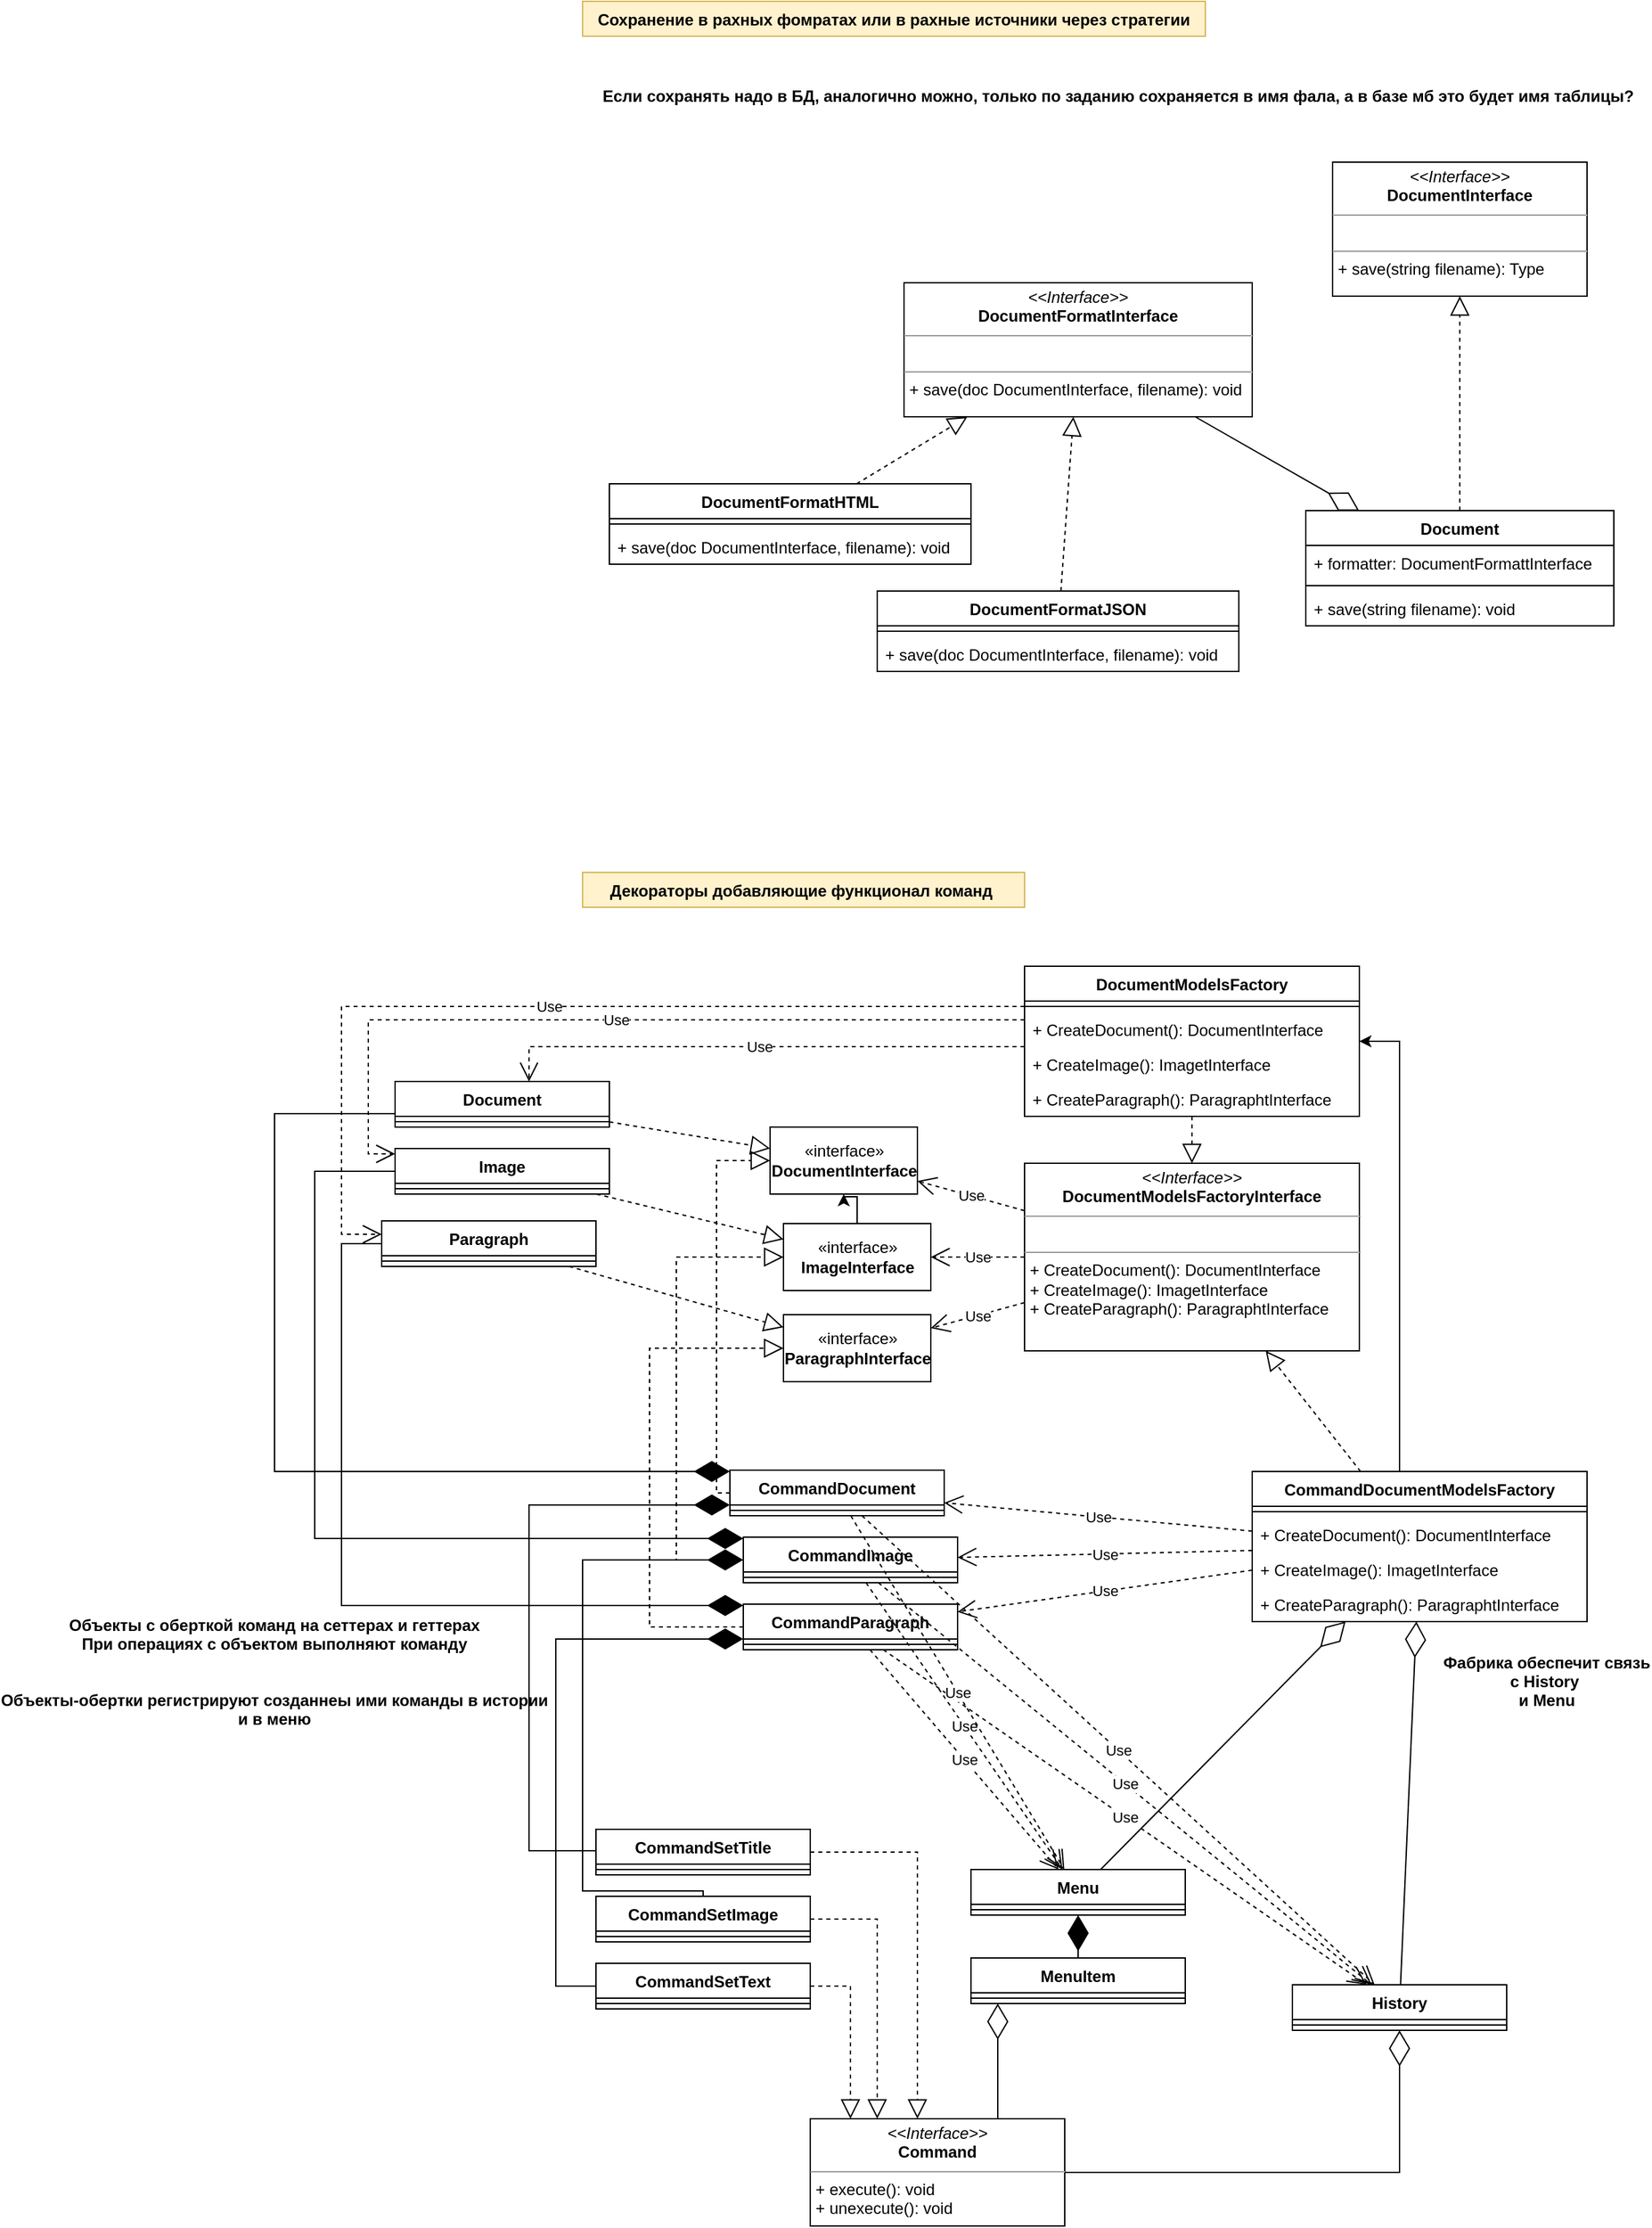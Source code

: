 <mxfile version="16.5.1" type="device"><diagram id="R9PoJc2wj7dkLljB4oai" name="Страница 1"><mxGraphModel dx="1952" dy="732" grid="1" gridSize="10" guides="1" tooltips="1" connect="1" arrows="1" fold="1" page="1" pageScale="1" pageWidth="827" pageHeight="1169" math="0" shadow="0"><root><mxCell id="0"/><mxCell id="1" parent="0"/><mxCell id="sxXUFVP2uivqQ1AIjl2Z-1" value="Document" style="swimlane;fontStyle=1;align=center;verticalAlign=top;childLayout=stackLayout;horizontal=1;startSize=26;horizontalStack=0;resizeParent=1;resizeParentMax=0;resizeLast=0;collapsible=1;marginBottom=0;" parent="1" vertex="1"><mxGeometry x="540" y="440" width="230" height="86" as="geometry"/></mxCell><mxCell id="sxXUFVP2uivqQ1AIjl2Z-2" value="+ formatter: DocumentFormattInterface" style="text;strokeColor=none;fillColor=none;align=left;verticalAlign=top;spacingLeft=4;spacingRight=4;overflow=hidden;rotatable=0;points=[[0,0.5],[1,0.5]];portConstraint=eastwest;" parent="sxXUFVP2uivqQ1AIjl2Z-1" vertex="1"><mxGeometry y="26" width="230" height="26" as="geometry"/></mxCell><mxCell id="sxXUFVP2uivqQ1AIjl2Z-3" value="" style="line;strokeWidth=1;fillColor=none;align=left;verticalAlign=middle;spacingTop=-1;spacingLeft=3;spacingRight=3;rotatable=0;labelPosition=right;points=[];portConstraint=eastwest;" parent="sxXUFVP2uivqQ1AIjl2Z-1" vertex="1"><mxGeometry y="52" width="230" height="8" as="geometry"/></mxCell><mxCell id="sxXUFVP2uivqQ1AIjl2Z-4" value="+ save(string filename): void" style="text;strokeColor=none;fillColor=none;align=left;verticalAlign=top;spacingLeft=4;spacingRight=4;overflow=hidden;rotatable=0;points=[[0,0.5],[1,0.5]];portConstraint=eastwest;" parent="sxXUFVP2uivqQ1AIjl2Z-1" vertex="1"><mxGeometry y="60" width="230" height="26" as="geometry"/></mxCell><mxCell id="sxXUFVP2uivqQ1AIjl2Z-5" value="&lt;p style=&quot;margin: 0px ; margin-top: 4px ; text-align: center&quot;&gt;&lt;i&gt;&amp;lt;&amp;lt;Interface&amp;gt;&amp;gt;&lt;/i&gt;&lt;br&gt;&lt;b&gt;DocumentInterface&lt;/b&gt;&lt;/p&gt;&lt;hr size=&quot;1&quot;&gt;&lt;p style=&quot;margin: 0px ; margin-left: 4px&quot;&gt;&lt;br&gt;&lt;/p&gt;&lt;hr size=&quot;1&quot;&gt;&lt;p style=&quot;margin: 0px ; margin-left: 4px&quot;&gt;+ save(string filename): Type&lt;br&gt;&lt;br&gt;&lt;/p&gt;" style="verticalAlign=top;align=left;overflow=fill;fontSize=12;fontFamily=Helvetica;html=1;" parent="1" vertex="1"><mxGeometry x="560" y="180" width="190" height="100" as="geometry"/></mxCell><mxCell id="sxXUFVP2uivqQ1AIjl2Z-6" value="&lt;p style=&quot;margin: 0px ; margin-top: 4px ; text-align: center&quot;&gt;&lt;i&gt;&amp;lt;&amp;lt;Interface&amp;gt;&amp;gt;&lt;/i&gt;&lt;br&gt;&lt;b&gt;DocumentFormatInterface&lt;/b&gt;&lt;/p&gt;&lt;hr size=&quot;1&quot;&gt;&lt;p style=&quot;margin: 0px ; margin-left: 4px&quot;&gt;&lt;br&gt;&lt;/p&gt;&lt;hr size=&quot;1&quot;&gt;&lt;p style=&quot;margin: 0px ; margin-left: 4px&quot;&gt;+ save(doc DocumentInterface, filename): void&lt;br&gt;&lt;br&gt;&lt;/p&gt;" style="verticalAlign=top;align=left;overflow=fill;fontSize=12;fontFamily=Helvetica;html=1;" parent="1" vertex="1"><mxGeometry x="240" y="270" width="260" height="100" as="geometry"/></mxCell><mxCell id="sxXUFVP2uivqQ1AIjl2Z-7" value="DocumentFormatHTML" style="swimlane;fontStyle=1;align=center;verticalAlign=top;childLayout=stackLayout;horizontal=1;startSize=26;horizontalStack=0;resizeParent=1;resizeParentMax=0;resizeLast=0;collapsible=1;marginBottom=0;" parent="1" vertex="1"><mxGeometry x="20" y="420" width="270" height="60" as="geometry"/></mxCell><mxCell id="sxXUFVP2uivqQ1AIjl2Z-9" value="" style="line;strokeWidth=1;fillColor=none;align=left;verticalAlign=middle;spacingTop=-1;spacingLeft=3;spacingRight=3;rotatable=0;labelPosition=right;points=[];portConstraint=eastwest;" parent="sxXUFVP2uivqQ1AIjl2Z-7" vertex="1"><mxGeometry y="26" width="270" height="8" as="geometry"/></mxCell><mxCell id="sxXUFVP2uivqQ1AIjl2Z-10" value="+ save(doc DocumentInterface, filename): void" style="text;strokeColor=none;fillColor=none;align=left;verticalAlign=top;spacingLeft=4;spacingRight=4;overflow=hidden;rotatable=0;points=[[0,0.5],[1,0.5]];portConstraint=eastwest;" parent="sxXUFVP2uivqQ1AIjl2Z-7" vertex="1"><mxGeometry y="34" width="270" height="26" as="geometry"/></mxCell><mxCell id="sxXUFVP2uivqQ1AIjl2Z-11" value="" style="endArrow=block;dashed=1;endFill=0;endSize=12;html=1;rounded=0;" parent="1" source="sxXUFVP2uivqQ1AIjl2Z-1" target="sxXUFVP2uivqQ1AIjl2Z-5" edge="1"><mxGeometry width="160" relative="1" as="geometry"><mxPoint x="330" y="450" as="sourcePoint"/><mxPoint x="490" y="450" as="targetPoint"/></mxGeometry></mxCell><mxCell id="sxXUFVP2uivqQ1AIjl2Z-12" value="" style="endArrow=block;dashed=1;endFill=0;endSize=12;html=1;rounded=0;" parent="1" source="sxXUFVP2uivqQ1AIjl2Z-7" target="sxXUFVP2uivqQ1AIjl2Z-6" edge="1"><mxGeometry width="160" relative="1" as="geometry"><mxPoint x="330" y="450" as="sourcePoint"/><mxPoint x="490" y="450" as="targetPoint"/></mxGeometry></mxCell><mxCell id="sxXUFVP2uivqQ1AIjl2Z-13" value="" style="endArrow=diamondThin;endFill=0;endSize=24;html=1;rounded=0;" parent="1" source="sxXUFVP2uivqQ1AIjl2Z-6" target="sxXUFVP2uivqQ1AIjl2Z-1" edge="1"><mxGeometry width="160" relative="1" as="geometry"><mxPoint x="330" y="450" as="sourcePoint"/><mxPoint x="490" y="450" as="targetPoint"/></mxGeometry></mxCell><mxCell id="sxXUFVP2uivqQ1AIjl2Z-14" value="DocumentFormatJSON" style="swimlane;fontStyle=1;align=center;verticalAlign=top;childLayout=stackLayout;horizontal=1;startSize=26;horizontalStack=0;resizeParent=1;resizeParentMax=0;resizeLast=0;collapsible=1;marginBottom=0;" parent="1" vertex="1"><mxGeometry x="220" y="500" width="270" height="60" as="geometry"/></mxCell><mxCell id="sxXUFVP2uivqQ1AIjl2Z-15" value="" style="line;strokeWidth=1;fillColor=none;align=left;verticalAlign=middle;spacingTop=-1;spacingLeft=3;spacingRight=3;rotatable=0;labelPosition=right;points=[];portConstraint=eastwest;" parent="sxXUFVP2uivqQ1AIjl2Z-14" vertex="1"><mxGeometry y="26" width="270" height="8" as="geometry"/></mxCell><mxCell id="sxXUFVP2uivqQ1AIjl2Z-16" value="+ save(doc DocumentInterface, filename): void" style="text;strokeColor=none;fillColor=none;align=left;verticalAlign=top;spacingLeft=4;spacingRight=4;overflow=hidden;rotatable=0;points=[[0,0.5],[1,0.5]];portConstraint=eastwest;" parent="sxXUFVP2uivqQ1AIjl2Z-14" vertex="1"><mxGeometry y="34" width="270" height="26" as="geometry"/></mxCell><mxCell id="sxXUFVP2uivqQ1AIjl2Z-23" value="" style="endArrow=block;dashed=1;endFill=0;endSize=12;html=1;rounded=0;" parent="1" source="sxXUFVP2uivqQ1AIjl2Z-14" target="sxXUFVP2uivqQ1AIjl2Z-6" edge="1"><mxGeometry width="160" relative="1" as="geometry"><mxPoint x="160" y="350" as="sourcePoint"/><mxPoint x="160" y="290" as="targetPoint"/></mxGeometry></mxCell><mxCell id="sxXUFVP2uivqQ1AIjl2Z-24" value="&#10;Если сохранять надо в БД, аналогично можно, только по заданию сохраняется в имя фала, а в базе мб это будет имя таблицы?" style="text;align=center;fontStyle=1;verticalAlign=middle;spacingLeft=3;spacingRight=3;strokeColor=none;rotatable=0;points=[[0,0.5],[1,0.5]];portConstraint=eastwest;" parent="1" vertex="1"><mxGeometry x="360" y="110" width="80" height="26" as="geometry"/></mxCell><mxCell id="sxXUFVP2uivqQ1AIjl2Z-25" value="Декораторы добавляющие функционал команд " style="text;align=center;fontStyle=1;verticalAlign=middle;spacingLeft=3;spacingRight=3;strokeColor=#d6b656;rotatable=0;points=[[0,0.5],[1,0.5]];portConstraint=eastwest;fillColor=#fff2cc;" parent="1" vertex="1"><mxGeometry y="710" width="330" height="26" as="geometry"/></mxCell><mxCell id="sxXUFVP2uivqQ1AIjl2Z-26" value="DocumentModelsFactory" style="swimlane;fontStyle=1;align=center;verticalAlign=top;childLayout=stackLayout;horizontal=1;startSize=26;horizontalStack=0;resizeParent=1;resizeParentMax=0;resizeLast=0;collapsible=1;marginBottom=0;" parent="1" vertex="1"><mxGeometry x="330" y="780" width="250" height="112" as="geometry"/></mxCell><mxCell id="sxXUFVP2uivqQ1AIjl2Z-28" value="" style="line;strokeWidth=1;fillColor=none;align=left;verticalAlign=middle;spacingTop=-1;spacingLeft=3;spacingRight=3;rotatable=0;labelPosition=right;points=[];portConstraint=eastwest;" parent="sxXUFVP2uivqQ1AIjl2Z-26" vertex="1"><mxGeometry y="26" width="250" height="8" as="geometry"/></mxCell><mxCell id="sxXUFVP2uivqQ1AIjl2Z-29" value="+ CreateDocument(): DocumentInterface" style="text;strokeColor=none;fillColor=none;align=left;verticalAlign=top;spacingLeft=4;spacingRight=4;overflow=hidden;rotatable=0;points=[[0,0.5],[1,0.5]];portConstraint=eastwest;" parent="sxXUFVP2uivqQ1AIjl2Z-26" vertex="1"><mxGeometry y="34" width="250" height="26" as="geometry"/></mxCell><mxCell id="sxXUFVP2uivqQ1AIjl2Z-30" value="+ CreateImage(): ImagetInterface" style="text;strokeColor=none;fillColor=none;align=left;verticalAlign=top;spacingLeft=4;spacingRight=4;overflow=hidden;rotatable=0;points=[[0,0.5],[1,0.5]];portConstraint=eastwest;" parent="sxXUFVP2uivqQ1AIjl2Z-26" vertex="1"><mxGeometry y="60" width="250" height="26" as="geometry"/></mxCell><mxCell id="sxXUFVP2uivqQ1AIjl2Z-31" value="+ CreateParagraph(): ParagraphtInterface" style="text;strokeColor=none;fillColor=none;align=left;verticalAlign=top;spacingLeft=4;spacingRight=4;overflow=hidden;rotatable=0;points=[[0,0.5],[1,0.5]];portConstraint=eastwest;" parent="sxXUFVP2uivqQ1AIjl2Z-26" vertex="1"><mxGeometry y="86" width="250" height="26" as="geometry"/></mxCell><mxCell id="sxXUFVP2uivqQ1AIjl2Z-32" value="«interface»&lt;br&gt;&lt;b&gt;DocumentInterface&lt;/b&gt;" style="html=1;" parent="1" vertex="1"><mxGeometry x="140" y="900" width="110" height="50" as="geometry"/></mxCell><mxCell id="hcjFdNV4UyZcPyyLF2f_-65" value="" style="edgeStyle=orthogonalEdgeStyle;rounded=0;orthogonalLoop=1;jettySize=auto;html=1;" edge="1" parent="1" source="sxXUFVP2uivqQ1AIjl2Z-33" target="sxXUFVP2uivqQ1AIjl2Z-32"><mxGeometry relative="1" as="geometry"/></mxCell><mxCell id="sxXUFVP2uivqQ1AIjl2Z-33" value="«interface»&lt;br&gt;&lt;b&gt;ImageInterface&lt;/b&gt;" style="html=1;" parent="1" vertex="1"><mxGeometry x="150" y="972" width="110" height="50" as="geometry"/></mxCell><mxCell id="sxXUFVP2uivqQ1AIjl2Z-34" value="«interface»&lt;br&gt;&lt;b&gt;ParagraphInterface&lt;/b&gt;" style="html=1;" parent="1" vertex="1"><mxGeometry x="150" y="1040" width="110" height="50" as="geometry"/></mxCell><mxCell id="sxXUFVP2uivqQ1AIjl2Z-38" value="&lt;p style=&quot;margin: 0px ; margin-top: 4px ; text-align: center&quot;&gt;&lt;i&gt;&amp;lt;&amp;lt;Interface&amp;gt;&amp;gt;&lt;/i&gt;&lt;br&gt;&lt;span style=&quot;font-weight: 700&quot;&gt;DocumentModelsFactoryInterface&lt;/span&gt;&lt;br&gt;&lt;/p&gt;&lt;hr size=&quot;1&quot;&gt;&lt;p style=&quot;margin: 0px ; margin-left: 4px&quot;&gt;&lt;br&gt;&lt;/p&gt;&lt;hr size=&quot;1&quot;&gt;&lt;p style=&quot;margin: 0px ; margin-left: 4px&quot;&gt;+ CreateDocument(): DocumentInterface&lt;br&gt;+ CreateImage(): ImagetInterface&lt;br&gt;+ CreateParagraph(): ParagraphtInterface&lt;br&gt;&lt;/p&gt;" style="verticalAlign=top;align=left;overflow=fill;fontSize=12;fontFamily=Helvetica;html=1;" parent="1" vertex="1"><mxGeometry x="330" y="927" width="250" height="140" as="geometry"/></mxCell><mxCell id="sxXUFVP2uivqQ1AIjl2Z-76" style="edgeStyle=orthogonalEdgeStyle;rounded=0;orthogonalLoop=1;jettySize=auto;html=1;" parent="1" source="sxXUFVP2uivqQ1AIjl2Z-39" target="sxXUFVP2uivqQ1AIjl2Z-26" edge="1"><mxGeometry relative="1" as="geometry"><Array as="points"><mxPoint x="610" y="1187"/><mxPoint x="610" y="836"/></Array></mxGeometry></mxCell><mxCell id="sxXUFVP2uivqQ1AIjl2Z-39" value="CommandDocumentModelsFactory" style="swimlane;fontStyle=1;align=center;verticalAlign=top;childLayout=stackLayout;horizontal=1;startSize=26;horizontalStack=0;resizeParent=1;resizeParentMax=0;resizeLast=0;collapsible=1;marginBottom=0;" parent="1" vertex="1"><mxGeometry x="500" y="1157" width="250" height="112" as="geometry"/></mxCell><mxCell id="sxXUFVP2uivqQ1AIjl2Z-40" value="" style="line;strokeWidth=1;fillColor=none;align=left;verticalAlign=middle;spacingTop=-1;spacingLeft=3;spacingRight=3;rotatable=0;labelPosition=right;points=[];portConstraint=eastwest;" parent="sxXUFVP2uivqQ1AIjl2Z-39" vertex="1"><mxGeometry y="26" width="250" height="8" as="geometry"/></mxCell><mxCell id="sxXUFVP2uivqQ1AIjl2Z-41" value="+ CreateDocument(): DocumentInterface" style="text;strokeColor=none;fillColor=none;align=left;verticalAlign=top;spacingLeft=4;spacingRight=4;overflow=hidden;rotatable=0;points=[[0,0.5],[1,0.5]];portConstraint=eastwest;" parent="sxXUFVP2uivqQ1AIjl2Z-39" vertex="1"><mxGeometry y="34" width="250" height="26" as="geometry"/></mxCell><mxCell id="sxXUFVP2uivqQ1AIjl2Z-42" value="+ CreateImage(): ImagetInterface" style="text;strokeColor=none;fillColor=none;align=left;verticalAlign=top;spacingLeft=4;spacingRight=4;overflow=hidden;rotatable=0;points=[[0,0.5],[1,0.5]];portConstraint=eastwest;" parent="sxXUFVP2uivqQ1AIjl2Z-39" vertex="1"><mxGeometry y="60" width="250" height="26" as="geometry"/></mxCell><mxCell id="sxXUFVP2uivqQ1AIjl2Z-43" value="+ CreateParagraph(): ParagraphtInterface" style="text;strokeColor=none;fillColor=none;align=left;verticalAlign=top;spacingLeft=4;spacingRight=4;overflow=hidden;rotatable=0;points=[[0,0.5],[1,0.5]];portConstraint=eastwest;" parent="sxXUFVP2uivqQ1AIjl2Z-39" vertex="1"><mxGeometry y="86" width="250" height="26" as="geometry"/></mxCell><mxCell id="sxXUFVP2uivqQ1AIjl2Z-44" value="" style="endArrow=block;dashed=1;endFill=0;endSize=12;html=1;rounded=0;" parent="1" source="sxXUFVP2uivqQ1AIjl2Z-26" target="sxXUFVP2uivqQ1AIjl2Z-38" edge="1"><mxGeometry width="160" relative="1" as="geometry"><mxPoint x="470" y="900" as="sourcePoint"/><mxPoint x="630" y="900" as="targetPoint"/></mxGeometry></mxCell><mxCell id="sxXUFVP2uivqQ1AIjl2Z-45" value="" style="endArrow=block;dashed=1;endFill=0;endSize=12;html=1;rounded=0;" parent="1" source="sxXUFVP2uivqQ1AIjl2Z-39" target="sxXUFVP2uivqQ1AIjl2Z-38" edge="1"><mxGeometry width="160" relative="1" as="geometry"><mxPoint x="660" y="999.078" as="sourcePoint"/><mxPoint x="590" y="1001.922" as="targetPoint"/></mxGeometry></mxCell><mxCell id="sxXUFVP2uivqQ1AIjl2Z-49" value="Document" style="swimlane;fontStyle=1;align=center;verticalAlign=top;childLayout=stackLayout;horizontal=1;startSize=26;horizontalStack=0;resizeParent=1;resizeParentMax=0;resizeLast=0;collapsible=1;marginBottom=0;" parent="1" vertex="1"><mxGeometry x="-140" y="866" width="160" height="34" as="geometry"/></mxCell><mxCell id="sxXUFVP2uivqQ1AIjl2Z-51" value="" style="line;strokeWidth=1;fillColor=none;align=left;verticalAlign=middle;spacingTop=-1;spacingLeft=3;spacingRight=3;rotatable=0;labelPosition=right;points=[];portConstraint=eastwest;" parent="sxXUFVP2uivqQ1AIjl2Z-49" vertex="1"><mxGeometry y="26" width="160" height="8" as="geometry"/></mxCell><mxCell id="sxXUFVP2uivqQ1AIjl2Z-53" value="Image" style="swimlane;fontStyle=1;align=center;verticalAlign=top;childLayout=stackLayout;horizontal=1;startSize=26;horizontalStack=0;resizeParent=1;resizeParentMax=0;resizeLast=0;collapsible=1;marginBottom=0;" parent="1" vertex="1"><mxGeometry x="-140" y="916" width="160" height="34" as="geometry"/></mxCell><mxCell id="sxXUFVP2uivqQ1AIjl2Z-54" value="" style="line;strokeWidth=1;fillColor=none;align=left;verticalAlign=middle;spacingTop=-1;spacingLeft=3;spacingRight=3;rotatable=0;labelPosition=right;points=[];portConstraint=eastwest;" parent="sxXUFVP2uivqQ1AIjl2Z-53" vertex="1"><mxGeometry y="26" width="160" height="8" as="geometry"/></mxCell><mxCell id="sxXUFVP2uivqQ1AIjl2Z-57" value="" style="endArrow=block;dashed=1;endFill=0;endSize=12;html=1;rounded=0;" parent="1" source="sxXUFVP2uivqQ1AIjl2Z-49" target="sxXUFVP2uivqQ1AIjl2Z-32" edge="1"><mxGeometry width="160" relative="1" as="geometry"><mxPoint x="465" y="1140" as="sourcePoint"/><mxPoint x="465" y="1077" as="targetPoint"/></mxGeometry></mxCell><mxCell id="sxXUFVP2uivqQ1AIjl2Z-59" value="" style="endArrow=block;dashed=1;endFill=0;endSize=12;html=1;rounded=0;" parent="1" source="sxXUFVP2uivqQ1AIjl2Z-53" target="sxXUFVP2uivqQ1AIjl2Z-33" edge="1"><mxGeometry width="160" relative="1" as="geometry"><mxPoint x="100" y="935" as="sourcePoint"/><mxPoint x="150" y="935" as="targetPoint"/></mxGeometry></mxCell><mxCell id="sxXUFVP2uivqQ1AIjl2Z-60" value="" style="endArrow=block;dashed=1;endFill=0;endSize=12;html=1;rounded=0;" parent="1" source="sxXUFVP2uivqQ1AIjl2Z-55" target="sxXUFVP2uivqQ1AIjl2Z-34" edge="1"><mxGeometry width="160" relative="1" as="geometry"><mxPoint x="90" y="1007" as="sourcePoint"/><mxPoint x="150" y="1007" as="targetPoint"/></mxGeometry></mxCell><mxCell id="sxXUFVP2uivqQ1AIjl2Z-64" value="CommandDocument" style="swimlane;fontStyle=1;align=center;verticalAlign=top;childLayout=stackLayout;horizontal=1;startSize=26;horizontalStack=0;resizeParent=1;resizeParentMax=0;resizeLast=0;collapsible=1;marginBottom=0;" parent="1" vertex="1"><mxGeometry x="110" y="1156" width="160" height="34" as="geometry"/></mxCell><mxCell id="sxXUFVP2uivqQ1AIjl2Z-65" value="" style="line;strokeWidth=1;fillColor=none;align=left;verticalAlign=middle;spacingTop=-1;spacingLeft=3;spacingRight=3;rotatable=0;labelPosition=right;points=[];portConstraint=eastwest;" parent="sxXUFVP2uivqQ1AIjl2Z-64" vertex="1"><mxGeometry y="26" width="160" height="8" as="geometry"/></mxCell><mxCell id="sxXUFVP2uivqQ1AIjl2Z-66" value="CommandImage" style="swimlane;fontStyle=1;align=center;verticalAlign=top;childLayout=stackLayout;horizontal=1;startSize=26;horizontalStack=0;resizeParent=1;resizeParentMax=0;resizeLast=0;collapsible=1;marginBottom=0;" parent="1" vertex="1"><mxGeometry x="120" y="1206" width="160" height="34" as="geometry"/></mxCell><mxCell id="sxXUFVP2uivqQ1AIjl2Z-67" value="" style="line;strokeWidth=1;fillColor=none;align=left;verticalAlign=middle;spacingTop=-1;spacingLeft=3;spacingRight=3;rotatable=0;labelPosition=right;points=[];portConstraint=eastwest;" parent="sxXUFVP2uivqQ1AIjl2Z-66" vertex="1"><mxGeometry y="26" width="160" height="8" as="geometry"/></mxCell><mxCell id="sxXUFVP2uivqQ1AIjl2Z-68" value="CommandParagraph" style="swimlane;fontStyle=1;align=center;verticalAlign=top;childLayout=stackLayout;horizontal=1;startSize=26;horizontalStack=0;resizeParent=1;resizeParentMax=0;resizeLast=0;collapsible=1;marginBottom=0;" parent="1" vertex="1"><mxGeometry x="120" y="1256" width="160" height="34" as="geometry"/></mxCell><mxCell id="sxXUFVP2uivqQ1AIjl2Z-69" value="" style="line;strokeWidth=1;fillColor=none;align=left;verticalAlign=middle;spacingTop=-1;spacingLeft=3;spacingRight=3;rotatable=0;labelPosition=right;points=[];portConstraint=eastwest;" parent="sxXUFVP2uivqQ1AIjl2Z-68" vertex="1"><mxGeometry y="26" width="160" height="8" as="geometry"/></mxCell><mxCell id="sxXUFVP2uivqQ1AIjl2Z-70" value="" style="endArrow=block;dashed=1;endFill=0;endSize=12;html=1;rounded=0;edgeStyle=orthogonalEdgeStyle;" parent="1" source="sxXUFVP2uivqQ1AIjl2Z-64" target="sxXUFVP2uivqQ1AIjl2Z-32" edge="1"><mxGeometry width="160" relative="1" as="geometry"><mxPoint x="90" y="935" as="sourcePoint"/><mxPoint x="150" y="935" as="targetPoint"/><Array as="points"><mxPoint x="100" y="1173"/><mxPoint x="100" y="925"/></Array></mxGeometry></mxCell><mxCell id="sxXUFVP2uivqQ1AIjl2Z-71" value="" style="endArrow=block;dashed=1;endFill=0;endSize=12;html=1;rounded=0;edgeStyle=orthogonalEdgeStyle;" parent="1" source="sxXUFVP2uivqQ1AIjl2Z-66" target="sxXUFVP2uivqQ1AIjl2Z-33" edge="1"><mxGeometry width="160" relative="1" as="geometry"><mxPoint x="25.637" y="1130" as="sourcePoint"/><mxPoint x="182.005" y="960" as="targetPoint"/><Array as="points"><mxPoint x="70" y="1223"/><mxPoint x="70" y="997"/></Array></mxGeometry></mxCell><mxCell id="sxXUFVP2uivqQ1AIjl2Z-72" value="" style="endArrow=block;dashed=1;endFill=0;endSize=12;html=1;rounded=0;edgeStyle=orthogonalEdgeStyle;" parent="1" source="sxXUFVP2uivqQ1AIjl2Z-68" target="sxXUFVP2uivqQ1AIjl2Z-34" edge="1"><mxGeometry width="160" relative="1" as="geometry"><mxPoint x="35.637" y="1140" as="sourcePoint"/><mxPoint x="192.005" y="970" as="targetPoint"/><Array as="points"><mxPoint x="50" y="1273"/><mxPoint x="50" y="1065"/></Array></mxGeometry></mxCell><mxCell id="sxXUFVP2uivqQ1AIjl2Z-77" value="Объекты с оберткой команд на сеттерах и геттерах&#10;При операциях с объектом выполняют команду&#10;&#10;&#10;Объекты-обертки регистрируют созданнеы ими команды в истории &#10;и в меню&#10;" style="text;align=center;fontStyle=1;verticalAlign=middle;spacingLeft=3;spacingRight=3;strokeColor=none;rotatable=0;points=[[0,0.5],[1,0.5]];portConstraint=eastwest;" parent="1" vertex="1"><mxGeometry x="-270" y="1300" width="80" height="26" as="geometry"/></mxCell><mxCell id="hcjFdNV4UyZcPyyLF2f_-1" value="" style="endArrow=diamondThin;endFill=1;endSize=24;html=1;rounded=0;edgeStyle=orthogonalEdgeStyle;" edge="1" parent="1" source="sxXUFVP2uivqQ1AIjl2Z-55" target="sxXUFVP2uivqQ1AIjl2Z-68"><mxGeometry width="160" relative="1" as="geometry"><mxPoint x="130" y="1100" as="sourcePoint"/><mxPoint x="290" y="1100" as="targetPoint"/><Array as="points"><mxPoint x="-180" y="987"/><mxPoint x="-180" y="1257"/></Array></mxGeometry></mxCell><mxCell id="hcjFdNV4UyZcPyyLF2f_-2" value="" style="endArrow=diamondThin;endFill=1;endSize=24;html=1;rounded=0;edgeStyle=orthogonalEdgeStyle;" edge="1" parent="1" source="sxXUFVP2uivqQ1AIjl2Z-53" target="sxXUFVP2uivqQ1AIjl2Z-66"><mxGeometry width="160" relative="1" as="geometry"><mxPoint x="-110.0" y="1067" as="sourcePoint"/><mxPoint x="-70.0" y="1247.0" as="targetPoint"/><Array as="points"><mxPoint x="-200" y="933"/><mxPoint x="-200" y="1207"/></Array></mxGeometry></mxCell><mxCell id="hcjFdNV4UyZcPyyLF2f_-3" value="" style="endArrow=diamondThin;endFill=1;endSize=24;html=1;rounded=0;edgeStyle=orthogonalEdgeStyle;" edge="1" parent="1" source="sxXUFVP2uivqQ1AIjl2Z-49" target="sxXUFVP2uivqQ1AIjl2Z-64"><mxGeometry width="160" relative="1" as="geometry"><mxPoint x="-110.0" y="1080.0" as="sourcePoint"/><mxPoint x="-70.0" y="1247.0" as="targetPoint"/><Array as="points"><mxPoint x="-230" y="890"/><mxPoint x="-230" y="1157"/></Array></mxGeometry></mxCell><mxCell id="hcjFdNV4UyZcPyyLF2f_-4" value="History" style="swimlane;fontStyle=1;align=center;verticalAlign=top;childLayout=stackLayout;horizontal=1;startSize=26;horizontalStack=0;resizeParent=1;resizeParentMax=0;resizeLast=0;collapsible=1;marginBottom=0;" vertex="1" parent="1"><mxGeometry x="530" y="1540" width="160" height="34" as="geometry"/></mxCell><mxCell id="hcjFdNV4UyZcPyyLF2f_-6" value="" style="line;strokeWidth=1;fillColor=none;align=left;verticalAlign=middle;spacingTop=-1;spacingLeft=3;spacingRight=3;rotatable=0;labelPosition=right;points=[];portConstraint=eastwest;" vertex="1" parent="hcjFdNV4UyZcPyyLF2f_-4"><mxGeometry y="26" width="160" height="8" as="geometry"/></mxCell><mxCell id="hcjFdNV4UyZcPyyLF2f_-9" value="Фабрика обеспечит связь &#10;с History &#10;и Menu" style="text;align=center;fontStyle=1;verticalAlign=middle;spacingLeft=3;spacingRight=3;strokeColor=none;rotatable=0;points=[[0,0.5],[1,0.5]];portConstraint=eastwest;" vertex="1" parent="1"><mxGeometry x="680" y="1300" width="80" height="26" as="geometry"/></mxCell><mxCell id="hcjFdNV4UyZcPyyLF2f_-10" value="Menu" style="swimlane;fontStyle=1;align=center;verticalAlign=top;childLayout=stackLayout;horizontal=1;startSize=26;horizontalStack=0;resizeParent=1;resizeParentMax=0;resizeLast=0;collapsible=1;marginBottom=0;" vertex="1" parent="1"><mxGeometry x="290" y="1454" width="160" height="34" as="geometry"/></mxCell><mxCell id="hcjFdNV4UyZcPyyLF2f_-11" value="" style="line;strokeWidth=1;fillColor=none;align=left;verticalAlign=middle;spacingTop=-1;spacingLeft=3;spacingRight=3;rotatable=0;labelPosition=right;points=[];portConstraint=eastwest;" vertex="1" parent="hcjFdNV4UyZcPyyLF2f_-10"><mxGeometry y="26" width="160" height="8" as="geometry"/></mxCell><mxCell id="hcjFdNV4UyZcPyyLF2f_-16" value="CommandSetImage" style="swimlane;fontStyle=1;align=center;verticalAlign=top;childLayout=stackLayout;horizontal=1;startSize=26;horizontalStack=0;resizeParent=1;resizeParentMax=0;resizeLast=0;collapsible=1;marginBottom=0;" vertex="1" parent="1"><mxGeometry x="10" y="1474" width="160" height="34" as="geometry"/></mxCell><mxCell id="hcjFdNV4UyZcPyyLF2f_-18" value="" style="line;strokeWidth=1;fillColor=none;align=left;verticalAlign=middle;spacingTop=-1;spacingLeft=3;spacingRight=3;rotatable=0;labelPosition=right;points=[];portConstraint=eastwest;" vertex="1" parent="hcjFdNV4UyZcPyyLF2f_-16"><mxGeometry y="26" width="160" height="8" as="geometry"/></mxCell><mxCell id="hcjFdNV4UyZcPyyLF2f_-20" value="" style="endArrow=block;dashed=1;endFill=0;endSize=12;html=1;rounded=0;edgeStyle=orthogonalEdgeStyle;" edge="1" parent="1" source="hcjFdNV4UyZcPyyLF2f_-16" target="hcjFdNV4UyZcPyyLF2f_-21"><mxGeometry width="160" relative="1" as="geometry"><mxPoint x="29.273" y="1230.0" as="sourcePoint"/><mxPoint x="2.119" y="1540" as="targetPoint"/><Array as="points"><mxPoint x="220" y="1491"/></Array></mxGeometry></mxCell><mxCell id="hcjFdNV4UyZcPyyLF2f_-21" value="&lt;p style=&quot;margin: 0px ; margin-top: 4px ; text-align: center&quot;&gt;&lt;i&gt;&amp;lt;&amp;lt;Interface&amp;gt;&amp;gt;&lt;/i&gt;&lt;br&gt;&lt;b&gt;Command&lt;/b&gt;&lt;/p&gt;&lt;hr size=&quot;1&quot;&gt;&lt;p style=&quot;margin: 0px ; margin-left: 4px&quot;&gt;&lt;/p&gt;&lt;p style=&quot;margin: 0px ; margin-left: 4px&quot;&gt;+ execute(): void&lt;br&gt;+ unexecute(): void&lt;/p&gt;" style="verticalAlign=top;align=left;overflow=fill;fontSize=12;fontFamily=Helvetica;html=1;" vertex="1" parent="1"><mxGeometry x="170" y="1640" width="190" height="80" as="geometry"/></mxCell><mxCell id="hcjFdNV4UyZcPyyLF2f_-22" value="" style="endArrow=diamondThin;endFill=0;endSize=24;html=1;rounded=0;edgeStyle=orthogonalEdgeStyle;" edge="1" parent="1" source="hcjFdNV4UyZcPyyLF2f_-21" target="hcjFdNV4UyZcPyyLF2f_-4"><mxGeometry width="160" relative="1" as="geometry"><mxPoint x="120" y="1310" as="sourcePoint"/><mxPoint x="280" y="1310" as="targetPoint"/></mxGeometry></mxCell><mxCell id="hcjFdNV4UyZcPyyLF2f_-23" value="MenuItem" style="swimlane;fontStyle=1;align=center;verticalAlign=top;childLayout=stackLayout;horizontal=1;startSize=26;horizontalStack=0;resizeParent=1;resizeParentMax=0;resizeLast=0;collapsible=1;marginBottom=0;" vertex="1" parent="1"><mxGeometry x="290" y="1520" width="160" height="34" as="geometry"/></mxCell><mxCell id="hcjFdNV4UyZcPyyLF2f_-24" value="" style="line;strokeWidth=1;fillColor=none;align=left;verticalAlign=middle;spacingTop=-1;spacingLeft=3;spacingRight=3;rotatable=0;labelPosition=right;points=[];portConstraint=eastwest;" vertex="1" parent="hcjFdNV4UyZcPyyLF2f_-23"><mxGeometry y="26" width="160" height="8" as="geometry"/></mxCell><mxCell id="hcjFdNV4UyZcPyyLF2f_-26" value="" style="endArrow=diamondThin;endFill=1;endSize=24;html=1;rounded=0;" edge="1" parent="1" source="hcjFdNV4UyZcPyyLF2f_-23" target="hcjFdNV4UyZcPyyLF2f_-10"><mxGeometry width="160" relative="1" as="geometry"><mxPoint x="330" y="1340" as="sourcePoint"/><mxPoint x="490" y="1340" as="targetPoint"/></mxGeometry></mxCell><mxCell id="hcjFdNV4UyZcPyyLF2f_-27" value="CommandSetTitle" style="swimlane;fontStyle=1;align=center;verticalAlign=top;childLayout=stackLayout;horizontal=1;startSize=26;horizontalStack=0;resizeParent=1;resizeParentMax=0;resizeLast=0;collapsible=1;marginBottom=0;" vertex="1" parent="1"><mxGeometry x="10" y="1424" width="160" height="34" as="geometry"/></mxCell><mxCell id="hcjFdNV4UyZcPyyLF2f_-28" value="" style="line;strokeWidth=1;fillColor=none;align=left;verticalAlign=middle;spacingTop=-1;spacingLeft=3;spacingRight=3;rotatable=0;labelPosition=right;points=[];portConstraint=eastwest;" vertex="1" parent="hcjFdNV4UyZcPyyLF2f_-27"><mxGeometry y="26" width="160" height="8" as="geometry"/></mxCell><mxCell id="hcjFdNV4UyZcPyyLF2f_-30" value="CommandSetText" style="swimlane;fontStyle=1;align=center;verticalAlign=top;childLayout=stackLayout;horizontal=1;startSize=26;horizontalStack=0;resizeParent=1;resizeParentMax=0;resizeLast=0;collapsible=1;marginBottom=0;" vertex="1" parent="1"><mxGeometry x="10" y="1524" width="160" height="34" as="geometry"/></mxCell><mxCell id="hcjFdNV4UyZcPyyLF2f_-31" value="" style="line;strokeWidth=1;fillColor=none;align=left;verticalAlign=middle;spacingTop=-1;spacingLeft=3;spacingRight=3;rotatable=0;labelPosition=right;points=[];portConstraint=eastwest;" vertex="1" parent="hcjFdNV4UyZcPyyLF2f_-30"><mxGeometry y="26" width="160" height="8" as="geometry"/></mxCell><mxCell id="hcjFdNV4UyZcPyyLF2f_-33" value="" style="endArrow=diamondThin;endFill=1;endSize=24;html=1;rounded=0;edgeStyle=orthogonalEdgeStyle;" edge="1" parent="1" source="hcjFdNV4UyZcPyyLF2f_-30" target="sxXUFVP2uivqQ1AIjl2Z-68"><mxGeometry width="160" relative="1" as="geometry"><mxPoint x="200" y="1270" as="sourcePoint"/><mxPoint x="360" y="1270" as="targetPoint"/><Array as="points"><mxPoint x="-20" y="1541"/><mxPoint x="-20" y="1282"/></Array></mxGeometry></mxCell><mxCell id="hcjFdNV4UyZcPyyLF2f_-34" value="" style="endArrow=diamondThin;endFill=1;endSize=24;html=1;rounded=0;edgeStyle=orthogonalEdgeStyle;" edge="1" parent="1" source="hcjFdNV4UyZcPyyLF2f_-16" target="sxXUFVP2uivqQ1AIjl2Z-66"><mxGeometry width="160" relative="1" as="geometry"><mxPoint x="207.407" y="1500" as="sourcePoint"/><mxPoint x="32.593" y="1264.0" as="targetPoint"/><Array as="points"><mxPoint x="90" y="1470"/><mxPoint y="1470"/><mxPoint y="1223"/></Array></mxGeometry></mxCell><mxCell id="hcjFdNV4UyZcPyyLF2f_-35" value="" style="endArrow=diamondThin;endFill=1;endSize=24;html=1;rounded=0;edgeStyle=orthogonalEdgeStyle;" edge="1" parent="1" source="hcjFdNV4UyZcPyyLF2f_-27" target="sxXUFVP2uivqQ1AIjl2Z-64"><mxGeometry width="160" relative="1" as="geometry"><mxPoint x="217.407" y="1510" as="sourcePoint"/><mxPoint x="42.593" y="1274.0" as="targetPoint"/><Array as="points"><mxPoint x="-40" y="1440"/><mxPoint x="-40" y="1182"/></Array></mxGeometry></mxCell><mxCell id="hcjFdNV4UyZcPyyLF2f_-36" value="" style="endArrow=block;dashed=1;endFill=0;endSize=12;html=1;rounded=0;edgeStyle=orthogonalEdgeStyle;" edge="1" parent="1" source="hcjFdNV4UyZcPyyLF2f_-30" target="hcjFdNV4UyZcPyyLF2f_-21"><mxGeometry width="160" relative="1" as="geometry"><mxPoint x="282.967" y="1420.0" as="sourcePoint"/><mxPoint x="375" y="1456.413" as="targetPoint"/><Array as="points"><mxPoint x="200" y="1541"/></Array></mxGeometry></mxCell><mxCell id="hcjFdNV4UyZcPyyLF2f_-37" value="" style="endArrow=diamondThin;endFill=0;endSize=24;html=1;rounded=0;" edge="1" parent="1" source="hcjFdNV4UyZcPyyLF2f_-4" target="sxXUFVP2uivqQ1AIjl2Z-39"><mxGeometry width="160" relative="1" as="geometry"><mxPoint x="537.2" y="1253" as="sourcePoint"/><mxPoint x="629.6" y="1330.0" as="targetPoint"/></mxGeometry></mxCell><mxCell id="hcjFdNV4UyZcPyyLF2f_-38" value="" style="endArrow=diamondThin;endFill=0;endSize=24;html=1;rounded=0;" edge="1" parent="1" source="hcjFdNV4UyZcPyyLF2f_-10" target="sxXUFVP2uivqQ1AIjl2Z-39"><mxGeometry width="160" relative="1" as="geometry"><mxPoint x="470" y="1330.0" as="sourcePoint"/><mxPoint x="470" y="1253" as="targetPoint"/></mxGeometry></mxCell><mxCell id="hcjFdNV4UyZcPyyLF2f_-42" value="" style="endArrow=block;dashed=1;endFill=0;endSize=12;html=1;rounded=0;edgeStyle=orthogonalEdgeStyle;" edge="1" parent="1" source="hcjFdNV4UyZcPyyLF2f_-27" target="hcjFdNV4UyZcPyyLF2f_-21"><mxGeometry width="160" relative="1" as="geometry"><mxPoint x="330" y="1476.818" as="sourcePoint"/><mxPoint x="375" y="1482.341" as="targetPoint"/><Array as="points"><mxPoint x="250" y="1441"/></Array></mxGeometry></mxCell><mxCell id="hcjFdNV4UyZcPyyLF2f_-44" value="Use" style="endArrow=open;endSize=12;dashed=1;html=1;rounded=0;" edge="1" parent="1" source="sxXUFVP2uivqQ1AIjl2Z-39" target="sxXUFVP2uivqQ1AIjl2Z-64"><mxGeometry width="160" relative="1" as="geometry"><mxPoint x="250" y="1170" as="sourcePoint"/><mxPoint x="410" y="1170" as="targetPoint"/></mxGeometry></mxCell><mxCell id="hcjFdNV4UyZcPyyLF2f_-45" value="Use" style="endArrow=open;endSize=12;dashed=1;html=1;rounded=0;" edge="1" parent="1" source="sxXUFVP2uivqQ1AIjl2Z-39" target="sxXUFVP2uivqQ1AIjl2Z-66"><mxGeometry width="160" relative="1" as="geometry"><mxPoint x="345" y="1183.413" as="sourcePoint"/><mxPoint x="90.0" y="1155.696" as="targetPoint"/></mxGeometry></mxCell><mxCell id="hcjFdNV4UyZcPyyLF2f_-46" value="Use" style="endArrow=open;endSize=12;dashed=1;html=1;rounded=0;" edge="1" parent="1" source="sxXUFVP2uivqQ1AIjl2Z-39" target="sxXUFVP2uivqQ1AIjl2Z-68"><mxGeometry width="160" relative="1" as="geometry"><mxPoint x="355" y="1193.413" as="sourcePoint"/><mxPoint x="100.0" y="1165.696" as="targetPoint"/></mxGeometry></mxCell><mxCell id="hcjFdNV4UyZcPyyLF2f_-47" value="Use" style="endArrow=open;endSize=12;dashed=1;html=1;rounded=0;edgeStyle=orthogonalEdgeStyle;" edge="1" parent="1" source="sxXUFVP2uivqQ1AIjl2Z-26" target="sxXUFVP2uivqQ1AIjl2Z-49"><mxGeometry width="160" relative="1" as="geometry"><mxPoint x="365" y="1203.413" as="sourcePoint"/><mxPoint x="110.0" y="1175.696" as="targetPoint"/><Array as="points"><mxPoint x="-40" y="840"/></Array></mxGeometry></mxCell><mxCell id="hcjFdNV4UyZcPyyLF2f_-48" value="Use" style="endArrow=open;endSize=12;dashed=1;html=1;rounded=0;edgeStyle=orthogonalEdgeStyle;startArrow=none;" edge="1" parent="1" source="sxXUFVP2uivqQ1AIjl2Z-26" target="sxXUFVP2uivqQ1AIjl2Z-53"><mxGeometry width="160" relative="1" as="geometry"><mxPoint x="340" y="846" as="sourcePoint"/><mxPoint x="-30.0" y="918" as="targetPoint"/><Array as="points"><mxPoint x="-160" y="820"/><mxPoint x="-160" y="920"/></Array></mxGeometry></mxCell><mxCell id="hcjFdNV4UyZcPyyLF2f_-51" value="Use" style="endArrow=open;endSize=12;dashed=1;html=1;rounded=0;" edge="1" parent="1" source="sxXUFVP2uivqQ1AIjl2Z-38" target="sxXUFVP2uivqQ1AIjl2Z-32"><mxGeometry width="160" relative="1" as="geometry"><mxPoint x="260" y="1090" as="sourcePoint"/><mxPoint x="420" y="1090" as="targetPoint"/></mxGeometry></mxCell><mxCell id="hcjFdNV4UyZcPyyLF2f_-52" value="Use" style="endArrow=open;endSize=12;dashed=1;html=1;rounded=0;" edge="1" parent="1" source="sxXUFVP2uivqQ1AIjl2Z-38" target="sxXUFVP2uivqQ1AIjl2Z-33"><mxGeometry width="160" relative="1" as="geometry"><mxPoint x="340" y="972.385" as="sourcePoint"/><mxPoint x="260" y="950.231" as="targetPoint"/></mxGeometry></mxCell><mxCell id="hcjFdNV4UyZcPyyLF2f_-53" value="Use" style="endArrow=open;endSize=12;dashed=1;html=1;rounded=0;" edge="1" parent="1" source="sxXUFVP2uivqQ1AIjl2Z-38" target="sxXUFVP2uivqQ1AIjl2Z-34"><mxGeometry width="160" relative="1" as="geometry"><mxPoint x="350" y="982.385" as="sourcePoint"/><mxPoint x="270" y="960.231" as="targetPoint"/></mxGeometry></mxCell><mxCell id="hcjFdNV4UyZcPyyLF2f_-54" value="Сохранение в рахных фомратах или в рахные источники через стратегии" style="text;align=center;fontStyle=1;verticalAlign=middle;spacingLeft=3;spacingRight=3;strokeColor=#d6b656;rotatable=0;points=[[0,0.5],[1,0.5]];portConstraint=eastwest;fillColor=#fff2cc;" vertex="1" parent="1"><mxGeometry y="60" width="465" height="26" as="geometry"/></mxCell><mxCell id="hcjFdNV4UyZcPyyLF2f_-55" value="Use" style="endArrow=open;endSize=12;dashed=1;html=1;rounded=0;" edge="1" parent="1" source="sxXUFVP2uivqQ1AIjl2Z-68" target="hcjFdNV4UyZcPyyLF2f_-4"><mxGeometry width="160" relative="1" as="geometry"><mxPoint x="345" y="1210.889" as="sourcePoint"/><mxPoint x="100.0" y="1238.111" as="targetPoint"/></mxGeometry></mxCell><mxCell id="hcjFdNV4UyZcPyyLF2f_-56" value="Use" style="endArrow=open;endSize=12;dashed=1;html=1;rounded=0;" edge="1" parent="1" source="sxXUFVP2uivqQ1AIjl2Z-66" target="hcjFdNV4UyZcPyyLF2f_-4"><mxGeometry width="160" relative="1" as="geometry"><mxPoint x="70" y="1190" as="sourcePoint"/><mxPoint x="393.5" y="1330" as="targetPoint"/></mxGeometry></mxCell><mxCell id="hcjFdNV4UyZcPyyLF2f_-57" value="Use" style="endArrow=open;endSize=12;dashed=1;html=1;rounded=0;" edge="1" parent="1" source="sxXUFVP2uivqQ1AIjl2Z-64" target="hcjFdNV4UyZcPyyLF2f_-4"><mxGeometry width="160" relative="1" as="geometry"><mxPoint x="106.5" y="1274.0" as="sourcePoint"/><mxPoint x="403.5" y="1340" as="targetPoint"/></mxGeometry></mxCell><mxCell id="hcjFdNV4UyZcPyyLF2f_-58" value="Use" style="endArrow=open;endSize=12;dashed=1;html=1;rounded=0;" edge="1" parent="1" source="sxXUFVP2uivqQ1AIjl2Z-68" target="hcjFdNV4UyZcPyyLF2f_-10"><mxGeometry width="160" relative="1" as="geometry"><mxPoint x="96.5" y="1264.0" as="sourcePoint"/><mxPoint x="393.5" y="1330" as="targetPoint"/></mxGeometry></mxCell><mxCell id="hcjFdNV4UyZcPyyLF2f_-59" value="Use" style="endArrow=open;endSize=12;dashed=1;html=1;rounded=0;" edge="1" parent="1" source="sxXUFVP2uivqQ1AIjl2Z-66" target="hcjFdNV4UyZcPyyLF2f_-10"><mxGeometry width="160" relative="1" as="geometry"><mxPoint x="71" y="1214.0" as="sourcePoint"/><mxPoint x="419.0" y="1330" as="targetPoint"/></mxGeometry></mxCell><mxCell id="hcjFdNV4UyZcPyyLF2f_-60" value="Use" style="endArrow=open;endSize=12;dashed=1;html=1;rounded=0;" edge="1" parent="1" source="sxXUFVP2uivqQ1AIjl2Z-64" target="hcjFdNV4UyZcPyyLF2f_-10"><mxGeometry width="160" relative="1" as="geometry"><mxPoint x="49.1" y="1164.0" as="sourcePoint"/><mxPoint x="430.9" y="1330" as="targetPoint"/></mxGeometry></mxCell><mxCell id="sxXUFVP2uivqQ1AIjl2Z-55" value="Paragraph" style="swimlane;fontStyle=1;align=center;verticalAlign=top;childLayout=stackLayout;horizontal=1;startSize=26;horizontalStack=0;resizeParent=1;resizeParentMax=0;resizeLast=0;collapsible=1;marginBottom=0;" parent="1" vertex="1"><mxGeometry x="-150" y="970" width="160" height="34" as="geometry"/></mxCell><mxCell id="sxXUFVP2uivqQ1AIjl2Z-56" value="" style="line;strokeWidth=1;fillColor=none;align=left;verticalAlign=middle;spacingTop=-1;spacingLeft=3;spacingRight=3;rotatable=0;labelPosition=right;points=[];portConstraint=eastwest;" parent="sxXUFVP2uivqQ1AIjl2Z-55" vertex="1"><mxGeometry y="26" width="160" height="8" as="geometry"/></mxCell><mxCell id="hcjFdNV4UyZcPyyLF2f_-63" value="Use" style="endArrow=open;endSize=12;dashed=1;html=1;rounded=0;edgeStyle=orthogonalEdgeStyle;startArrow=none;" edge="1" parent="1" source="sxXUFVP2uivqQ1AIjl2Z-26" target="sxXUFVP2uivqQ1AIjl2Z-55"><mxGeometry width="160" relative="1" as="geometry"><mxPoint x="340" y="830" as="sourcePoint"/><mxPoint x="-130" y="930" as="targetPoint"/><Array as="points"><mxPoint x="-180" y="810"/><mxPoint x="-180" y="980"/></Array></mxGeometry></mxCell><mxCell id="hcjFdNV4UyZcPyyLF2f_-64" value="" style="endArrow=diamondThin;endFill=0;endSize=24;html=1;rounded=0;edgeStyle=orthogonalEdgeStyle;" edge="1" parent="1" source="hcjFdNV4UyZcPyyLF2f_-21" target="hcjFdNV4UyZcPyyLF2f_-23"><mxGeometry width="160" relative="1" as="geometry"><mxPoint x="370" y="1690" as="sourcePoint"/><mxPoint x="620" y="1584" as="targetPoint"/><Array as="points"><mxPoint x="310" y="1580"/><mxPoint x="310" y="1580"/></Array></mxGeometry></mxCell></root></mxGraphModel></diagram></mxfile>